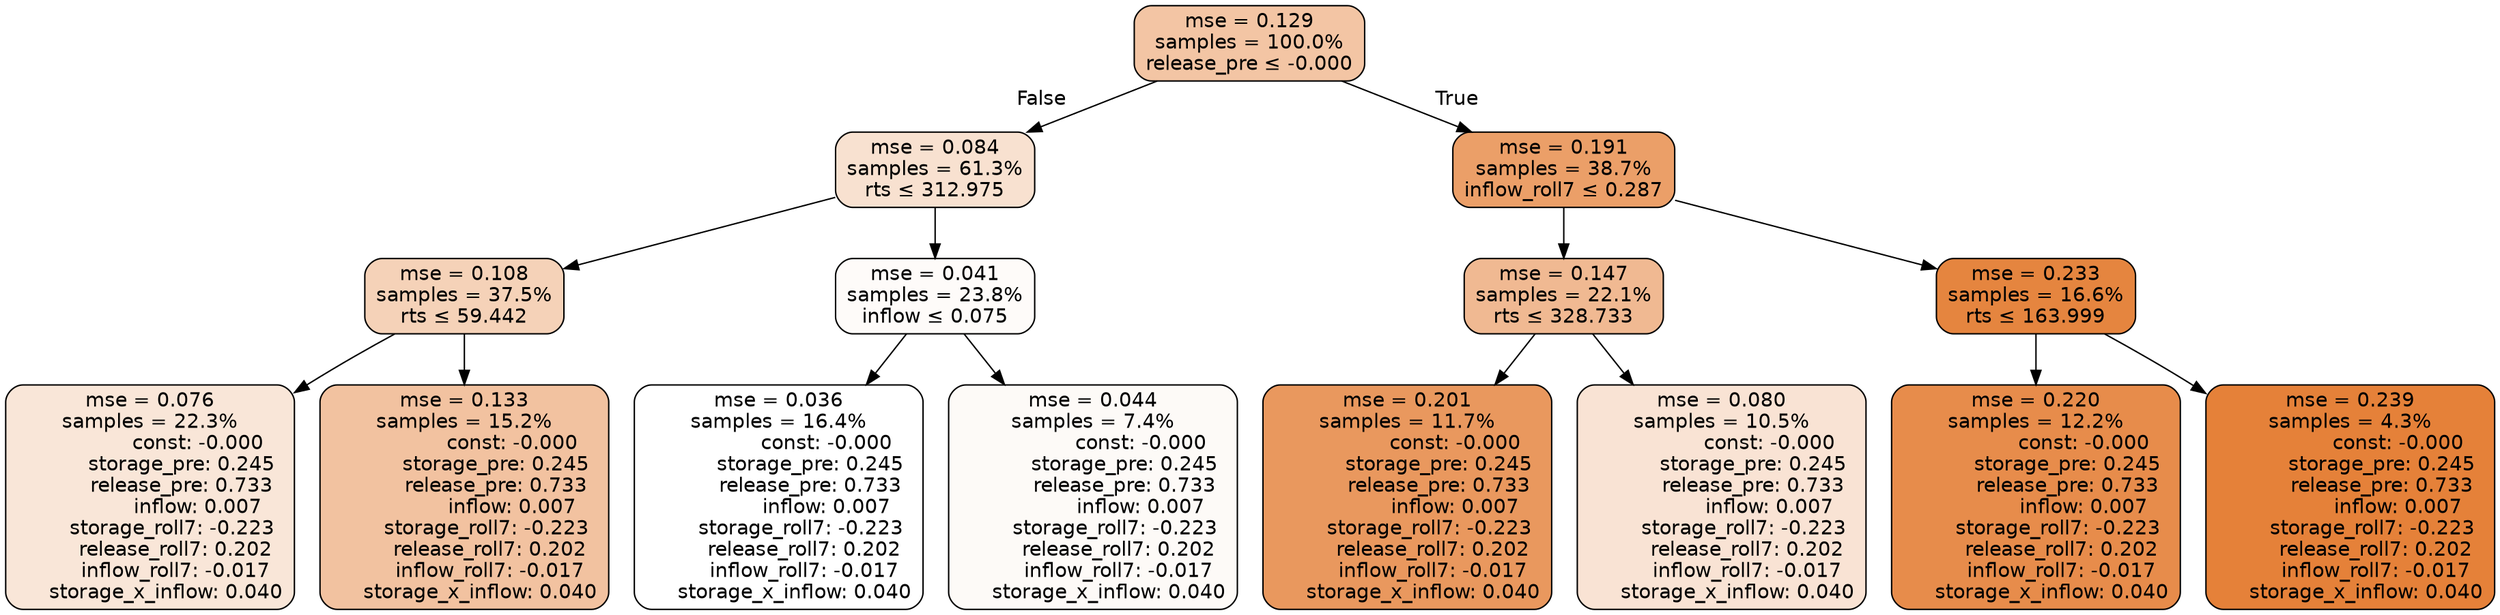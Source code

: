digraph tree {
node [shape=rectangle, style="filled, rounded", color="black", fontname=helvetica] ;
edge [fontname=helvetica] ;
	"0" [label="mse = 0.129
samples = 100.0%
release_pre &le; -0.000", fillcolor="#f3c5a4"]
	"1" [label="mse = 0.084
samples = 61.3%
rts &le; 312.975", fillcolor="#f8e1d0"]
	"2" [label="mse = 0.108
samples = 37.5%
rts &le; 59.442", fillcolor="#f5d2b8"]
	"3" [label="mse = 0.076
samples = 22.3%
               const: -0.000
          storage_pre: 0.245
          release_pre: 0.733
               inflow: 0.007
       storage_roll7: -0.223
        release_roll7: 0.202
        inflow_roll7: -0.017
     storage_x_inflow: 0.040", fillcolor="#f9e6d8"]
	"4" [label="mse = 0.133
samples = 15.2%
               const: -0.000
          storage_pre: 0.245
          release_pre: 0.733
               inflow: 0.007
       storage_roll7: -0.223
        release_roll7: 0.202
        inflow_roll7: -0.017
     storage_x_inflow: 0.040", fillcolor="#f2c2a0"]
	"5" [label="mse = 0.041
samples = 23.8%
inflow &le; 0.075", fillcolor="#fefbf9"]
	"6" [label="mse = 0.036
samples = 16.4%
               const: -0.000
          storage_pre: 0.245
          release_pre: 0.733
               inflow: 0.007
       storage_roll7: -0.223
        release_roll7: 0.202
        inflow_roll7: -0.017
     storage_x_inflow: 0.040", fillcolor="#ffffff"]
	"7" [label="mse = 0.044
samples = 7.4%
               const: -0.000
          storage_pre: 0.245
          release_pre: 0.733
               inflow: 0.007
       storage_roll7: -0.223
        release_roll7: 0.202
        inflow_roll7: -0.017
     storage_x_inflow: 0.040", fillcolor="#fdfaf7"]
	"8" [label="mse = 0.191
samples = 38.7%
inflow_roll7 &le; 0.287", fillcolor="#eb9f68"]
	"9" [label="mse = 0.147
samples = 22.1%
rts &le; 328.733", fillcolor="#f0b992"]
	"10" [label="mse = 0.201
samples = 11.7%
               const: -0.000
          storage_pre: 0.245
          release_pre: 0.733
               inflow: 0.007
       storage_roll7: -0.223
        release_roll7: 0.202
        inflow_roll7: -0.017
     storage_x_inflow: 0.040", fillcolor="#e9985e"]
	"11" [label="mse = 0.080
samples = 10.5%
               const: -0.000
          storage_pre: 0.245
          release_pre: 0.733
               inflow: 0.007
       storage_roll7: -0.223
        release_roll7: 0.202
        inflow_roll7: -0.017
     storage_x_inflow: 0.040", fillcolor="#f9e3d4"]
	"12" [label="mse = 0.233
samples = 16.6%
rts &le; 163.999", fillcolor="#e5853f"]
	"13" [label="mse = 0.220
samples = 12.2%
               const: -0.000
          storage_pre: 0.245
          release_pre: 0.733
               inflow: 0.007
       storage_roll7: -0.223
        release_roll7: 0.202
        inflow_roll7: -0.017
     storage_x_inflow: 0.040", fillcolor="#e78c4b"]
	"14" [label="mse = 0.239
samples = 4.3%
               const: -0.000
          storage_pre: 0.245
          release_pre: 0.733
               inflow: 0.007
       storage_roll7: -0.223
        release_roll7: 0.202
        inflow_roll7: -0.017
     storage_x_inflow: 0.040", fillcolor="#e58139"]

	"0" -> "1" [labeldistance=2.5, labelangle=45, headlabel="False"]
	"1" -> "2"
	"2" -> "3"
	"2" -> "4"
	"1" -> "5"
	"5" -> "6"
	"5" -> "7"
	"0" -> "8" [labeldistance=2.5, labelangle=-45, headlabel="True"]
	"8" -> "9"
	"9" -> "10"
	"9" -> "11"
	"8" -> "12"
	"12" -> "13"
	"12" -> "14"
}